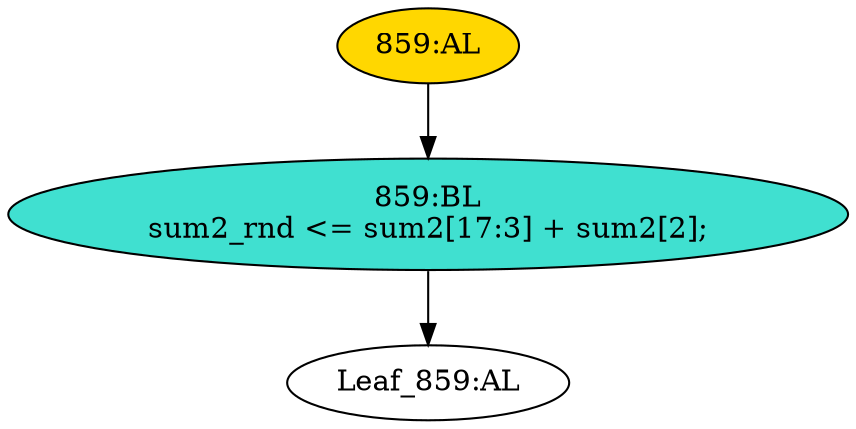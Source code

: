 strict digraph "" {
	node [label="\N"];
	"859:AL"	 [ast="<pyverilog.vparser.ast.Always object at 0x7f407858a390>",
		clk_sens=True,
		fillcolor=gold,
		label="859:AL",
		sens="['clk']",
		statements="[]",
		style=filled,
		typ=Always,
		use_var="['sum2']"];
	"859:BL"	 [ast="<pyverilog.vparser.ast.Block object at 0x7f407858a490>",
		fillcolor=turquoise,
		label="859:BL
sum2_rnd <= sum2[17:3] + sum2[2];",
		statements="[<pyverilog.vparser.ast.NonblockingSubstitution object at 0x7f407858a4d0>]",
		style=filled,
		typ=Block];
	"859:AL" -> "859:BL"	 [cond="[]",
		lineno=None];
	"Leaf_859:AL"	 [def_var="['sum2_rnd']",
		label="Leaf_859:AL"];
	"859:BL" -> "Leaf_859:AL"	 [cond="[]",
		lineno=None];
}
